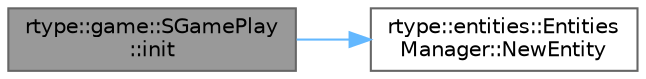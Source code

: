 digraph "rtype::game::SGamePlay::init"
{
 // LATEX_PDF_SIZE
  bgcolor="transparent";
  edge [fontname=Helvetica,fontsize=10,labelfontname=Helvetica,labelfontsize=10];
  node [fontname=Helvetica,fontsize=10,shape=box,height=0.2,width=0.4];
  rankdir="LR";
  Node1 [label="rtype::game::SGamePlay\l::init",height=0.2,width=0.4,color="gray40", fillcolor="grey60", style="filled", fontcolor="black",tooltip="Init the game state."];
  Node1 -> Node2 [color="steelblue1",style="solid"];
  Node2 [label="rtype::entities::Entities\lManager::NewEntity",height=0.2,width=0.4,color="grey40", fillcolor="white", style="filled",URL="$classrtype_1_1entities_1_1EntitiesManager.html#abe67303c48924aed78d21677fc985a30",tooltip="Create an entity with the fonction CreateEntities with an ID, this fonction is used for multiplayer g..."];
}
